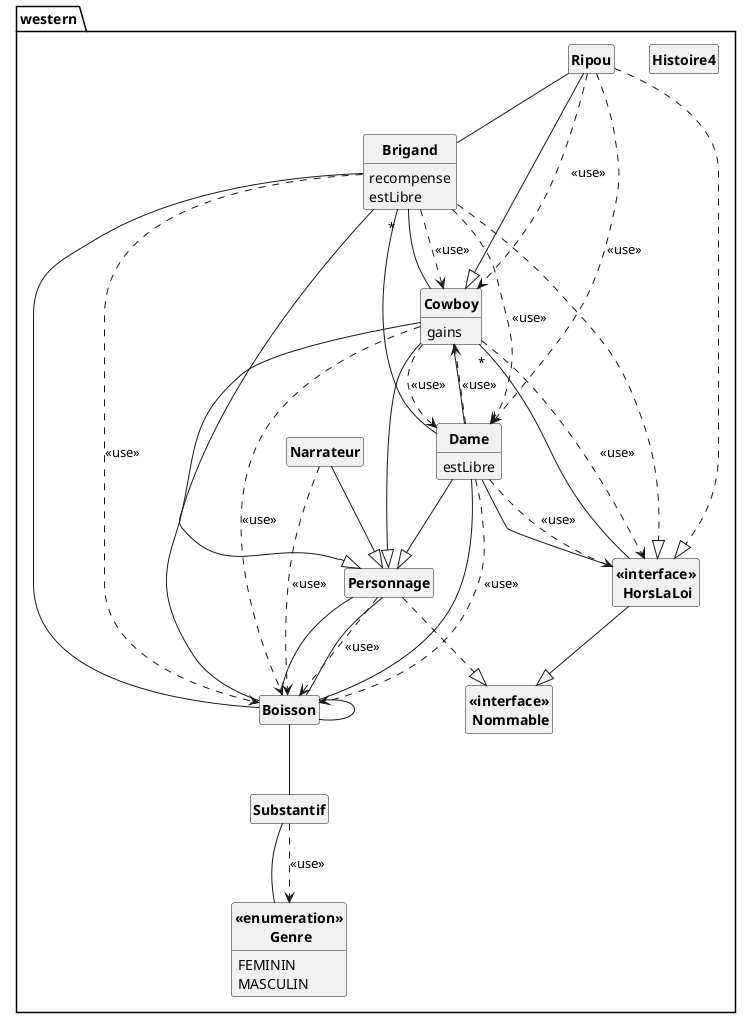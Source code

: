 @startuml

skinparam style strictuml
skinparam classAttributeIconSize 0
skinparam classFontStyle Bold
hide empty members

Package "western" {
class Boisson
{
}

class Brigand
{
recompense
estLibre
}

class Cowboy
{
gains
}

class Dame
{
estLibre
}

class Histoire4
{
}

class Narrateur
{
}

class Personnage
{
}

class Ripou
{
}

class Substantif
{
}

class "<<interface>>\n HorsLaLoi" as HorsLaLoi

class "<<interface>>\n Nommable" as Nommable

class "<<enumeration>>\n Genre" as Genre
{
FEMININ
MASCULIN
}

Boisson -- Substantif
Boisson -- Boisson

Brigand --|> Personnage
Brigand ..|> HorsLaLoi
Brigand "*"  -- Dame
Brigand -- Cowboy
Brigand -- Boisson
Brigand ..> Dame : <<use>> 
Brigand ..> Cowboy : <<use>> 
Brigand ..> Boisson : <<use>> 

Cowboy --|> Personnage
Cowboy "*"  -- HorsLaLoi
Cowboy -- Boisson
Cowboy ..> Dame : <<use>> 
Cowboy ..> HorsLaLoi : <<use>> 
Cowboy ..> Boisson : <<use>> 

Dame --|> Personnage
Dame -- Cowboy
Dame -- HorsLaLoi
Dame -- Boisson
Dame ..> HorsLaLoi : <<use>> 
Dame ..> Cowboy : <<use>> 
Dame ..> Boisson : <<use>> 


Narrateur --|> Personnage
Narrateur ..> Boisson : <<use>> 

Personnage ..|> Nommable
Personnage -- Boisson
Personnage -- Boisson
Personnage ..> Boisson : <<use>> 

Ripou --|> Cowboy
Ripou ..|> HorsLaLoi
Ripou -- Brigand
Ripou ..> Dame : <<use>> 
Ripou ..> Cowboy : <<use>> 

Substantif -- Genre
Substantif ..> Genre : <<use>> 

HorsLaLoi --|> Nommable


}

@enduml

